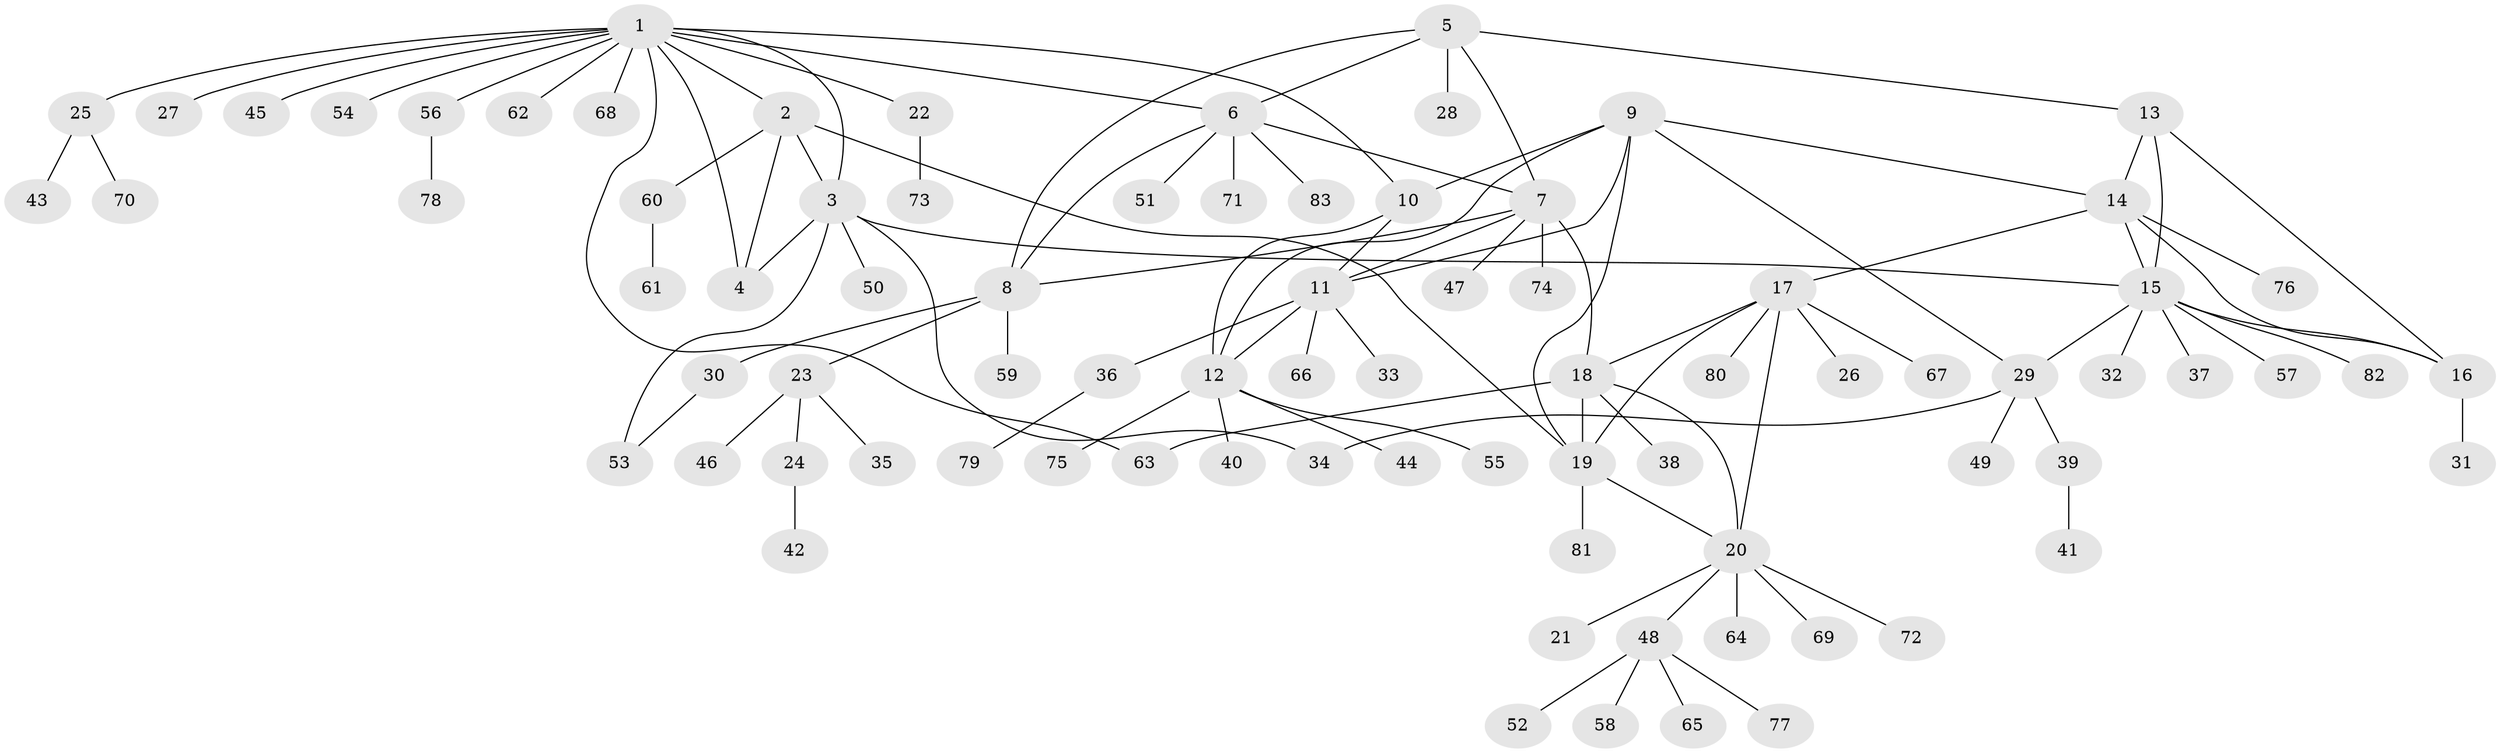 // coarse degree distribution, {14: 0.015384615384615385, 4: 0.03076923076923077, 6: 0.015384615384615385, 8: 0.015384615384615385, 5: 0.07692307692307693, 3: 0.046153846153846156, 10: 0.03076923076923077, 12: 0.015384615384615385, 9: 0.015384615384615385, 1: 0.6923076923076923, 2: 0.046153846153846156}
// Generated by graph-tools (version 1.1) at 2025/42/03/06/25 10:42:11]
// undirected, 83 vertices, 107 edges
graph export_dot {
graph [start="1"]
  node [color=gray90,style=filled];
  1;
  2;
  3;
  4;
  5;
  6;
  7;
  8;
  9;
  10;
  11;
  12;
  13;
  14;
  15;
  16;
  17;
  18;
  19;
  20;
  21;
  22;
  23;
  24;
  25;
  26;
  27;
  28;
  29;
  30;
  31;
  32;
  33;
  34;
  35;
  36;
  37;
  38;
  39;
  40;
  41;
  42;
  43;
  44;
  45;
  46;
  47;
  48;
  49;
  50;
  51;
  52;
  53;
  54;
  55;
  56;
  57;
  58;
  59;
  60;
  61;
  62;
  63;
  64;
  65;
  66;
  67;
  68;
  69;
  70;
  71;
  72;
  73;
  74;
  75;
  76;
  77;
  78;
  79;
  80;
  81;
  82;
  83;
  1 -- 2;
  1 -- 3;
  1 -- 4;
  1 -- 6;
  1 -- 10;
  1 -- 22;
  1 -- 25;
  1 -- 27;
  1 -- 45;
  1 -- 54;
  1 -- 56;
  1 -- 62;
  1 -- 63;
  1 -- 68;
  2 -- 3;
  2 -- 4;
  2 -- 19;
  2 -- 60;
  3 -- 4;
  3 -- 15;
  3 -- 34;
  3 -- 50;
  3 -- 53;
  5 -- 6;
  5 -- 7;
  5 -- 8;
  5 -- 13;
  5 -- 28;
  6 -- 7;
  6 -- 8;
  6 -- 51;
  6 -- 71;
  6 -- 83;
  7 -- 8;
  7 -- 11;
  7 -- 18;
  7 -- 47;
  7 -- 74;
  8 -- 23;
  8 -- 30;
  8 -- 59;
  9 -- 10;
  9 -- 11;
  9 -- 12;
  9 -- 14;
  9 -- 19;
  9 -- 29;
  10 -- 11;
  10 -- 12;
  11 -- 12;
  11 -- 33;
  11 -- 36;
  11 -- 66;
  12 -- 40;
  12 -- 44;
  12 -- 55;
  12 -- 75;
  13 -- 14;
  13 -- 15;
  13 -- 16;
  14 -- 15;
  14 -- 16;
  14 -- 17;
  14 -- 76;
  15 -- 16;
  15 -- 29;
  15 -- 32;
  15 -- 37;
  15 -- 57;
  15 -- 82;
  16 -- 31;
  17 -- 18;
  17 -- 19;
  17 -- 20;
  17 -- 26;
  17 -- 67;
  17 -- 80;
  18 -- 19;
  18 -- 20;
  18 -- 38;
  18 -- 63;
  19 -- 20;
  19 -- 81;
  20 -- 21;
  20 -- 48;
  20 -- 64;
  20 -- 69;
  20 -- 72;
  22 -- 73;
  23 -- 24;
  23 -- 35;
  23 -- 46;
  24 -- 42;
  25 -- 43;
  25 -- 70;
  29 -- 34;
  29 -- 39;
  29 -- 49;
  30 -- 53;
  36 -- 79;
  39 -- 41;
  48 -- 52;
  48 -- 58;
  48 -- 65;
  48 -- 77;
  56 -- 78;
  60 -- 61;
}
